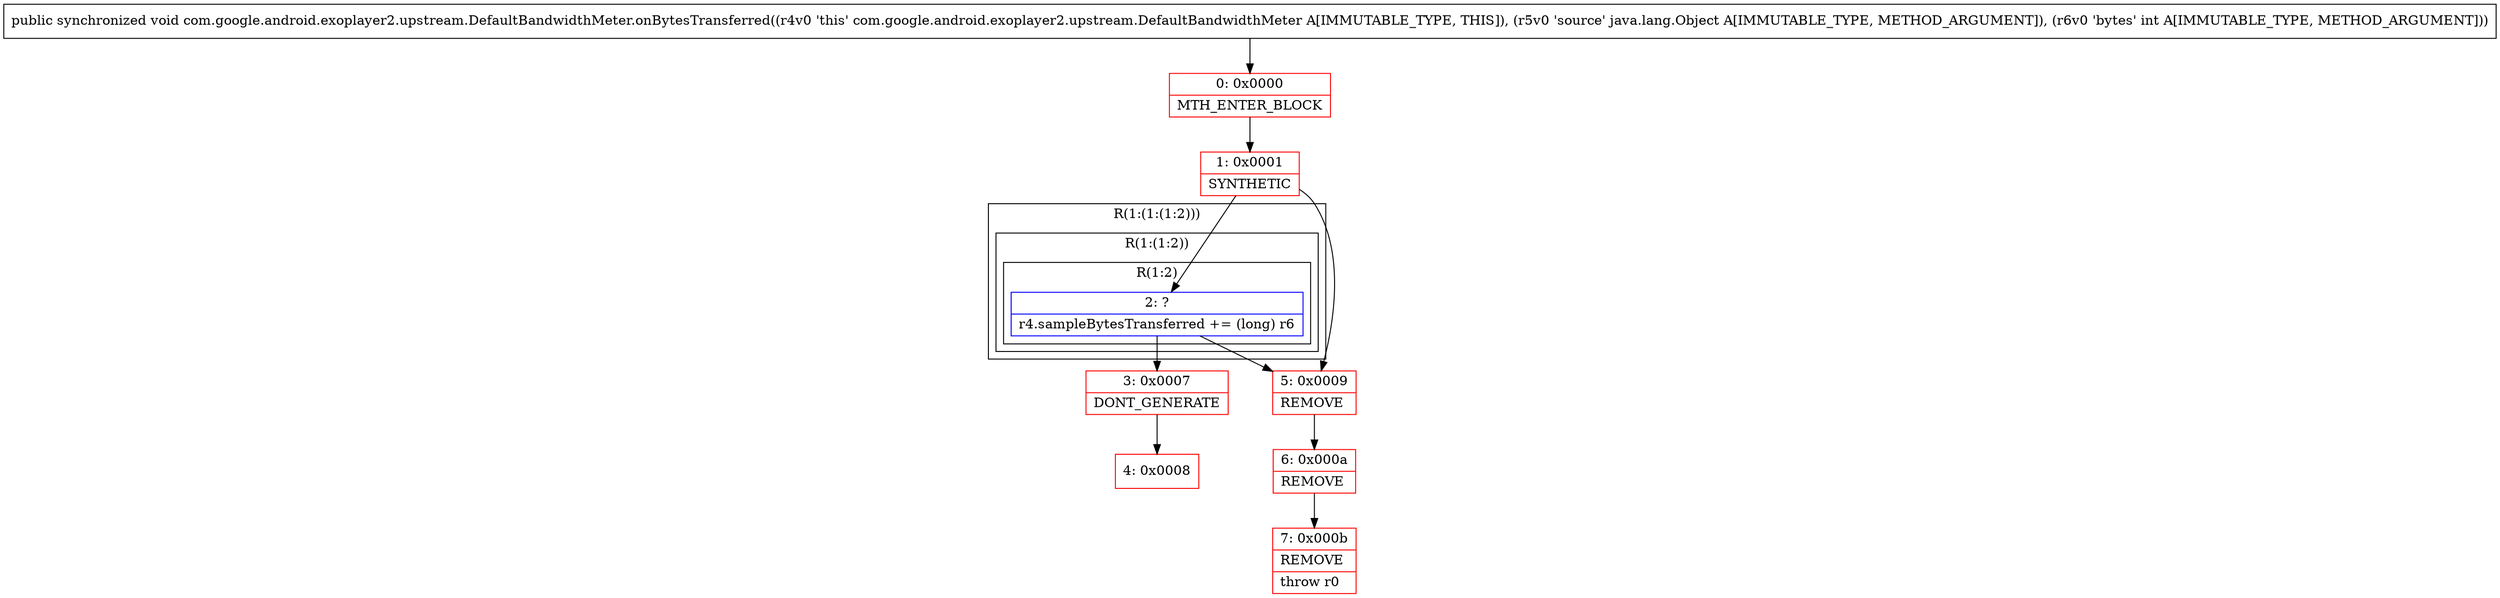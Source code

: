 digraph "CFG forcom.google.android.exoplayer2.upstream.DefaultBandwidthMeter.onBytesTransferred(Ljava\/lang\/Object;I)V" {
subgraph cluster_Region_1526084216 {
label = "R(1:(1:(1:2)))";
node [shape=record,color=blue];
subgraph cluster_Region_1130079413 {
label = "R(1:(1:2))";
node [shape=record,color=blue];
subgraph cluster_Region_368300560 {
label = "R(1:2)";
node [shape=record,color=blue];
Node_2 [shape=record,label="{2\:\ ?|r4.sampleBytesTransferred += (long) r6\l}"];
}
}
}
Node_0 [shape=record,color=red,label="{0\:\ 0x0000|MTH_ENTER_BLOCK\l}"];
Node_1 [shape=record,color=red,label="{1\:\ 0x0001|SYNTHETIC\l}"];
Node_3 [shape=record,color=red,label="{3\:\ 0x0007|DONT_GENERATE\l}"];
Node_4 [shape=record,color=red,label="{4\:\ 0x0008}"];
Node_5 [shape=record,color=red,label="{5\:\ 0x0009|REMOVE\l}"];
Node_6 [shape=record,color=red,label="{6\:\ 0x000a|REMOVE\l}"];
Node_7 [shape=record,color=red,label="{7\:\ 0x000b|REMOVE\l|throw r0\l}"];
MethodNode[shape=record,label="{public synchronized void com.google.android.exoplayer2.upstream.DefaultBandwidthMeter.onBytesTransferred((r4v0 'this' com.google.android.exoplayer2.upstream.DefaultBandwidthMeter A[IMMUTABLE_TYPE, THIS]), (r5v0 'source' java.lang.Object A[IMMUTABLE_TYPE, METHOD_ARGUMENT]), (r6v0 'bytes' int A[IMMUTABLE_TYPE, METHOD_ARGUMENT])) }"];
MethodNode -> Node_0;
Node_2 -> Node_3;
Node_2 -> Node_5;
Node_0 -> Node_1;
Node_1 -> Node_2;
Node_1 -> Node_5;
Node_3 -> Node_4;
Node_5 -> Node_6;
Node_6 -> Node_7;
}

